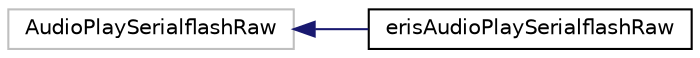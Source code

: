 digraph "Graphical Class Hierarchy"
{
 // LATEX_PDF_SIZE
  edge [fontname="Helvetica",fontsize="10",labelfontname="Helvetica",labelfontsize="10"];
  node [fontname="Helvetica",fontsize="10",shape=record];
  rankdir="LR";
  Node189 [label="AudioPlaySerialflashRaw",height=0.2,width=0.4,color="grey75", fillcolor="white", style="filled",tooltip=" "];
  Node189 -> Node0 [dir="back",color="midnightblue",fontsize="10",style="solid",fontname="Helvetica"];
  Node0 [label="erisAudioPlaySerialflashRaw",height=0.2,width=0.4,color="black", fillcolor="white", style="filled",URL="$classeris_audio_play_serialflash_raw.html",tooltip=" "];
}
